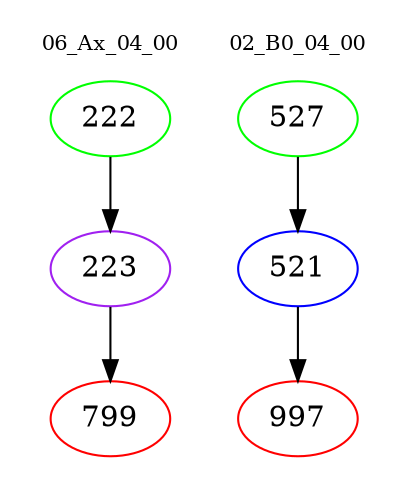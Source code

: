 digraph{
subgraph cluster_0 {
color = white
label = "06_Ax_04_00";
fontsize=10;
T0_222 [label="222", color="green"]
T0_222 -> T0_223 [color="black"]
T0_223 [label="223", color="purple"]
T0_223 -> T0_799 [color="black"]
T0_799 [label="799", color="red"]
}
subgraph cluster_1 {
color = white
label = "02_B0_04_00";
fontsize=10;
T1_527 [label="527", color="green"]
T1_527 -> T1_521 [color="black"]
T1_521 [label="521", color="blue"]
T1_521 -> T1_997 [color="black"]
T1_997 [label="997", color="red"]
}
}
